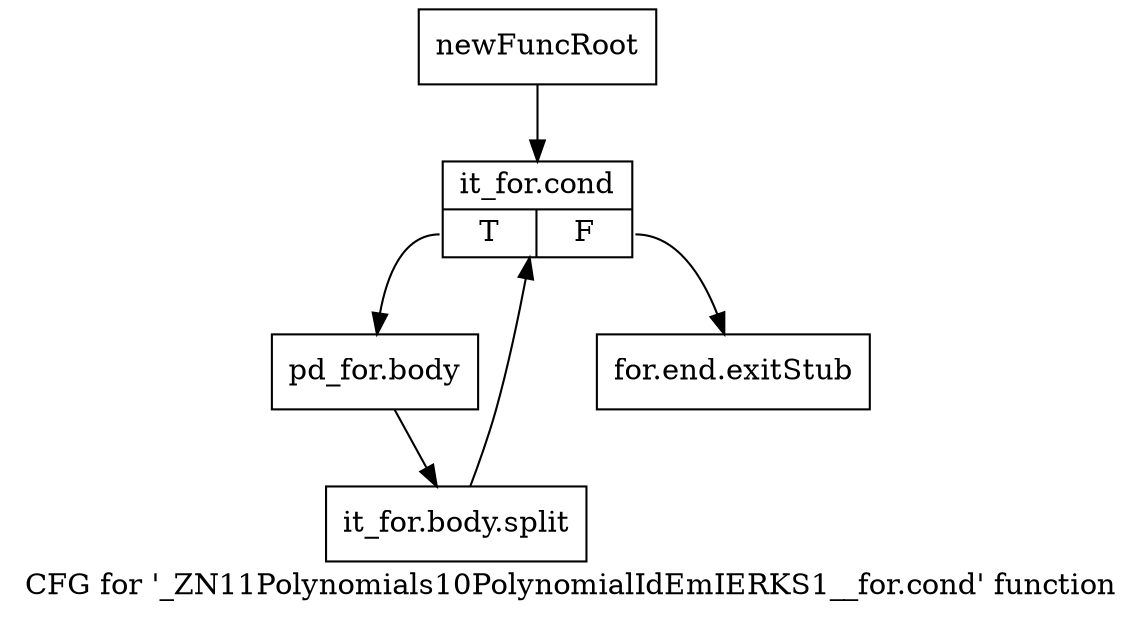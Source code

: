 digraph "CFG for '_ZN11Polynomials10PolynomialIdEmIERKS1__for.cond' function" {
	label="CFG for '_ZN11Polynomials10PolynomialIdEmIERKS1__for.cond' function";

	Node0x9611820 [shape=record,label="{newFuncRoot}"];
	Node0x9611820 -> Node0x96118c0;
	Node0x9611870 [shape=record,label="{for.end.exitStub}"];
	Node0x96118c0 [shape=record,label="{it_for.cond|{<s0>T|<s1>F}}"];
	Node0x96118c0:s0 -> Node0x9611910;
	Node0x96118c0:s1 -> Node0x9611870;
	Node0x9611910 [shape=record,label="{pd_for.body}"];
	Node0x9611910 -> Node0xaaf5960;
	Node0xaaf5960 [shape=record,label="{it_for.body.split}"];
	Node0xaaf5960 -> Node0x96118c0;
}
